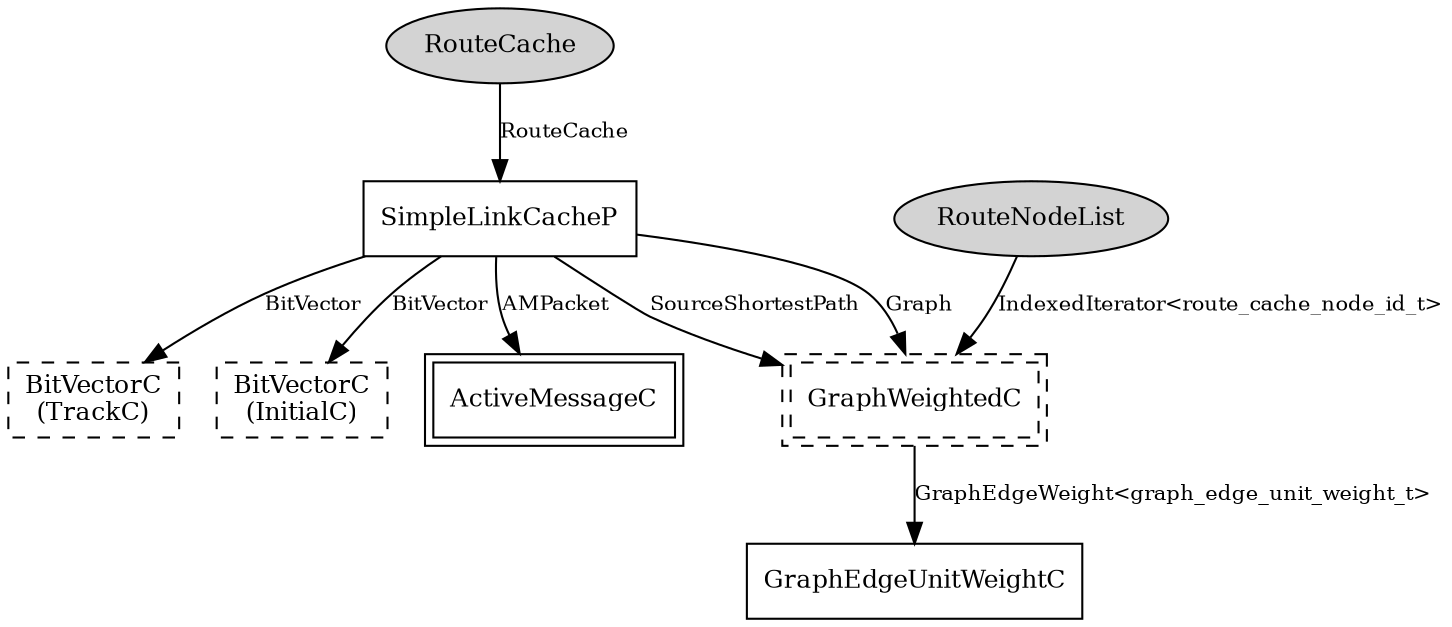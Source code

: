 digraph "SimpleLinkCacheC" {
  n0x7dbe1a70 [shape=ellipse, style=filled, label="RouteCache", fontsize=12];
  "SimpleLinkCacheP" [fontsize=12, shape=box, URL="SimpleLinkCacheP.html"];
  n0x7dbe0238 [shape=ellipse, style=filled, label="RouteNodeList", fontsize=12];
  "SimpleLinkCacheC.GraphWeightedC" [fontsize=12, shape=box,peripheries=2, style=dashed, label="GraphWeightedC", URL="GraphWeightedC.html"];
  "SimpleLinkCacheC.GraphWeightedC" [fontsize=12, shape=box,peripheries=2, style=dashed, label="GraphWeightedC", URL="GraphWeightedC.html"];
  "GraphEdgeUnitWeightC" [fontsize=12, shape=box, URL="GraphEdgeUnitWeightC.html"];
  "SimpleLinkCacheP" [fontsize=12, shape=box, URL="SimpleLinkCacheP.html"];
  "SimpleLinkCacheC.GraphWeightedC" [fontsize=12, shape=box,peripheries=2, style=dashed, label="GraphWeightedC", URL="GraphWeightedC.html"];
  "SimpleLinkCacheP" [fontsize=12, shape=box, URL="SimpleLinkCacheP.html"];
  "SimpleLinkCacheC.GraphWeightedC" [fontsize=12, shape=box,peripheries=2, style=dashed, label="GraphWeightedC", URL="GraphWeightedC.html"];
  "SimpleLinkCacheP" [fontsize=12, shape=box, URL="SimpleLinkCacheP.html"];
  "SimpleLinkCacheC.TrackC" [fontsize=12, shape=box, style=dashed, label="BitVectorC\n(TrackC)", URL="tos.system.BitVectorC.html"];
  "SimpleLinkCacheP" [fontsize=12, shape=box, URL="SimpleLinkCacheP.html"];
  "SimpleLinkCacheC.InitialC" [fontsize=12, shape=box, style=dashed, label="BitVectorC\n(InitialC)", URL="tos.system.BitVectorC.html"];
  "SimpleLinkCacheP" [fontsize=12, shape=box, URL="SimpleLinkCacheP.html"];
  "ActiveMessageC" [fontsize=12, shape=box,peripheries=2, URL="tos.lib.tossim.ActiveMessageC.html"];
  "n0x7dbe1a70" -> "SimpleLinkCacheP" [label="RouteCache", URL="../ihtml/RouteCache.html", fontsize=10];
  "n0x7dbe0238" -> "SimpleLinkCacheC.GraphWeightedC" [label="IndexedIterator<route_cache_node_id_t>", URL="../ihtml/IndexedIterator.html", fontsize=10];
  "SimpleLinkCacheC.GraphWeightedC" -> "GraphEdgeUnitWeightC" [label="GraphEdgeWeight<graph_edge_unit_weight_t>", URL="../ihtml/GraphEdgeWeight.html", fontsize=10];
  "SimpleLinkCacheP" -> "SimpleLinkCacheC.GraphWeightedC" [label="Graph", URL="../ihtml/Graph.html", fontsize=10];
  "SimpleLinkCacheP" -> "SimpleLinkCacheC.GraphWeightedC" [label="SourceShortestPath", URL="../ihtml/SourceShortestPath.html", fontsize=10];
  "SimpleLinkCacheP" -> "SimpleLinkCacheC.TrackC" [label="BitVector", URL="../ihtml/tos.interfaces.BitVector.html", fontsize=10];
  "SimpleLinkCacheP" -> "SimpleLinkCacheC.InitialC" [label="BitVector", URL="../ihtml/tos.interfaces.BitVector.html", fontsize=10];
  "SimpleLinkCacheP" -> "ActiveMessageC" [label="AMPacket", URL="../ihtml/tos.interfaces.AMPacket.html", fontsize=10];
}
